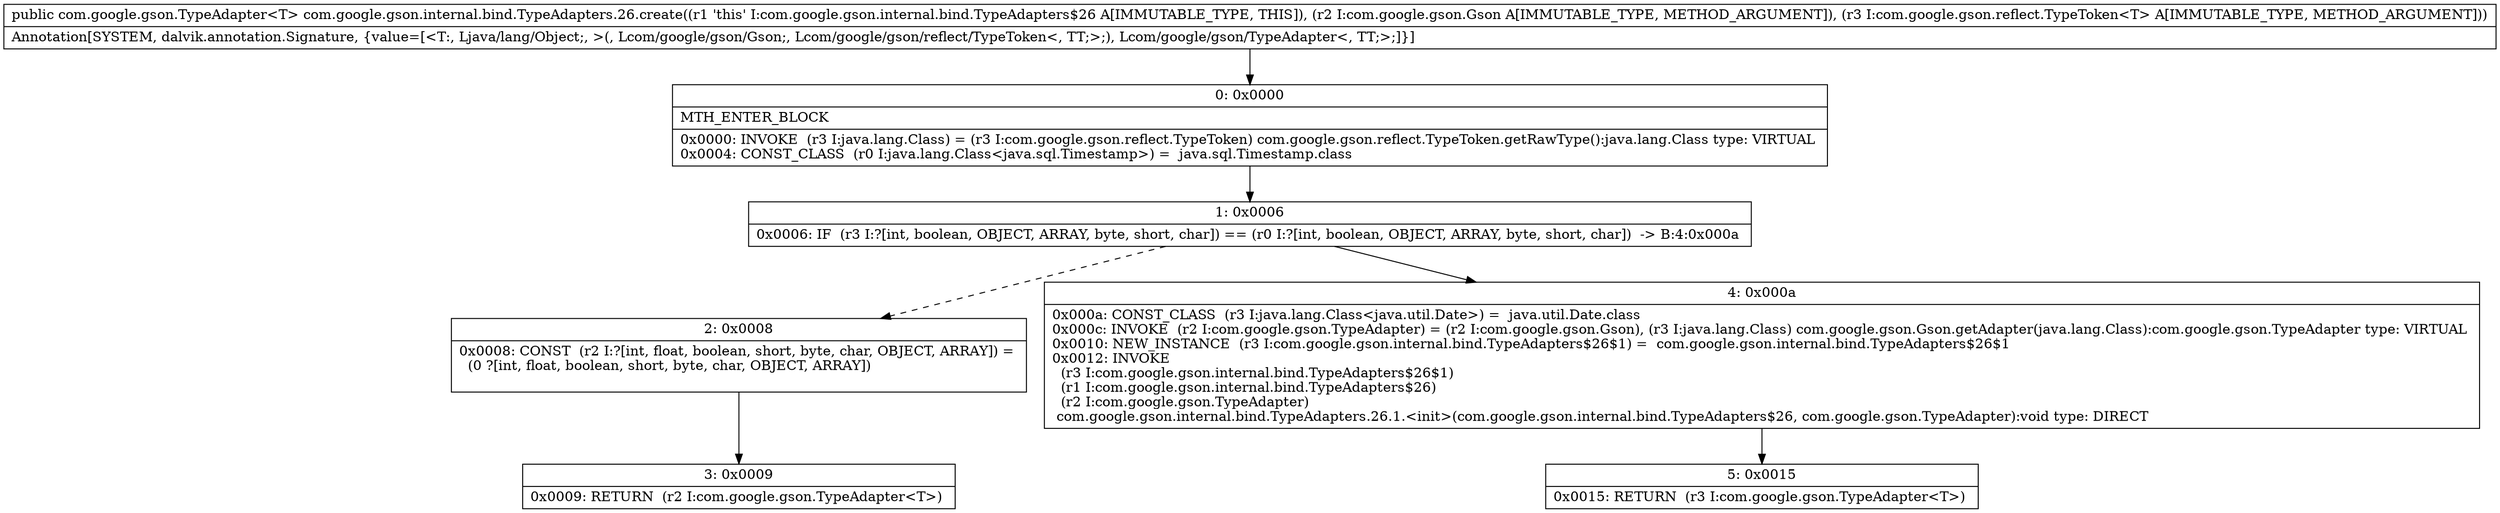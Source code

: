 digraph "CFG forcom.google.gson.internal.bind.TypeAdapters.26.create(Lcom\/google\/gson\/Gson;Lcom\/google\/gson\/reflect\/TypeToken;)Lcom\/google\/gson\/TypeAdapter;" {
Node_0 [shape=record,label="{0\:\ 0x0000|MTH_ENTER_BLOCK\l|0x0000: INVOKE  (r3 I:java.lang.Class) = (r3 I:com.google.gson.reflect.TypeToken) com.google.gson.reflect.TypeToken.getRawType():java.lang.Class type: VIRTUAL \l0x0004: CONST_CLASS  (r0 I:java.lang.Class\<java.sql.Timestamp\>) =  java.sql.Timestamp.class \l}"];
Node_1 [shape=record,label="{1\:\ 0x0006|0x0006: IF  (r3 I:?[int, boolean, OBJECT, ARRAY, byte, short, char]) == (r0 I:?[int, boolean, OBJECT, ARRAY, byte, short, char])  \-\> B:4:0x000a \l}"];
Node_2 [shape=record,label="{2\:\ 0x0008|0x0008: CONST  (r2 I:?[int, float, boolean, short, byte, char, OBJECT, ARRAY]) = \l  (0 ?[int, float, boolean, short, byte, char, OBJECT, ARRAY])\l \l}"];
Node_3 [shape=record,label="{3\:\ 0x0009|0x0009: RETURN  (r2 I:com.google.gson.TypeAdapter\<T\>) \l}"];
Node_4 [shape=record,label="{4\:\ 0x000a|0x000a: CONST_CLASS  (r3 I:java.lang.Class\<java.util.Date\>) =  java.util.Date.class \l0x000c: INVOKE  (r2 I:com.google.gson.TypeAdapter) = (r2 I:com.google.gson.Gson), (r3 I:java.lang.Class) com.google.gson.Gson.getAdapter(java.lang.Class):com.google.gson.TypeAdapter type: VIRTUAL \l0x0010: NEW_INSTANCE  (r3 I:com.google.gson.internal.bind.TypeAdapters$26$1) =  com.google.gson.internal.bind.TypeAdapters$26$1 \l0x0012: INVOKE  \l  (r3 I:com.google.gson.internal.bind.TypeAdapters$26$1)\l  (r1 I:com.google.gson.internal.bind.TypeAdapters$26)\l  (r2 I:com.google.gson.TypeAdapter)\l com.google.gson.internal.bind.TypeAdapters.26.1.\<init\>(com.google.gson.internal.bind.TypeAdapters$26, com.google.gson.TypeAdapter):void type: DIRECT \l}"];
Node_5 [shape=record,label="{5\:\ 0x0015|0x0015: RETURN  (r3 I:com.google.gson.TypeAdapter\<T\>) \l}"];
MethodNode[shape=record,label="{public com.google.gson.TypeAdapter\<T\> com.google.gson.internal.bind.TypeAdapters.26.create((r1 'this' I:com.google.gson.internal.bind.TypeAdapters$26 A[IMMUTABLE_TYPE, THIS]), (r2 I:com.google.gson.Gson A[IMMUTABLE_TYPE, METHOD_ARGUMENT]), (r3 I:com.google.gson.reflect.TypeToken\<T\> A[IMMUTABLE_TYPE, METHOD_ARGUMENT]))  | Annotation[SYSTEM, dalvik.annotation.Signature, \{value=[\<T:, Ljava\/lang\/Object;, \>(, Lcom\/google\/gson\/Gson;, Lcom\/google\/gson\/reflect\/TypeToken\<, TT;\>;), Lcom\/google\/gson\/TypeAdapter\<, TT;\>;]\}]\l}"];
MethodNode -> Node_0;
Node_0 -> Node_1;
Node_1 -> Node_2[style=dashed];
Node_1 -> Node_4;
Node_2 -> Node_3;
Node_4 -> Node_5;
}

